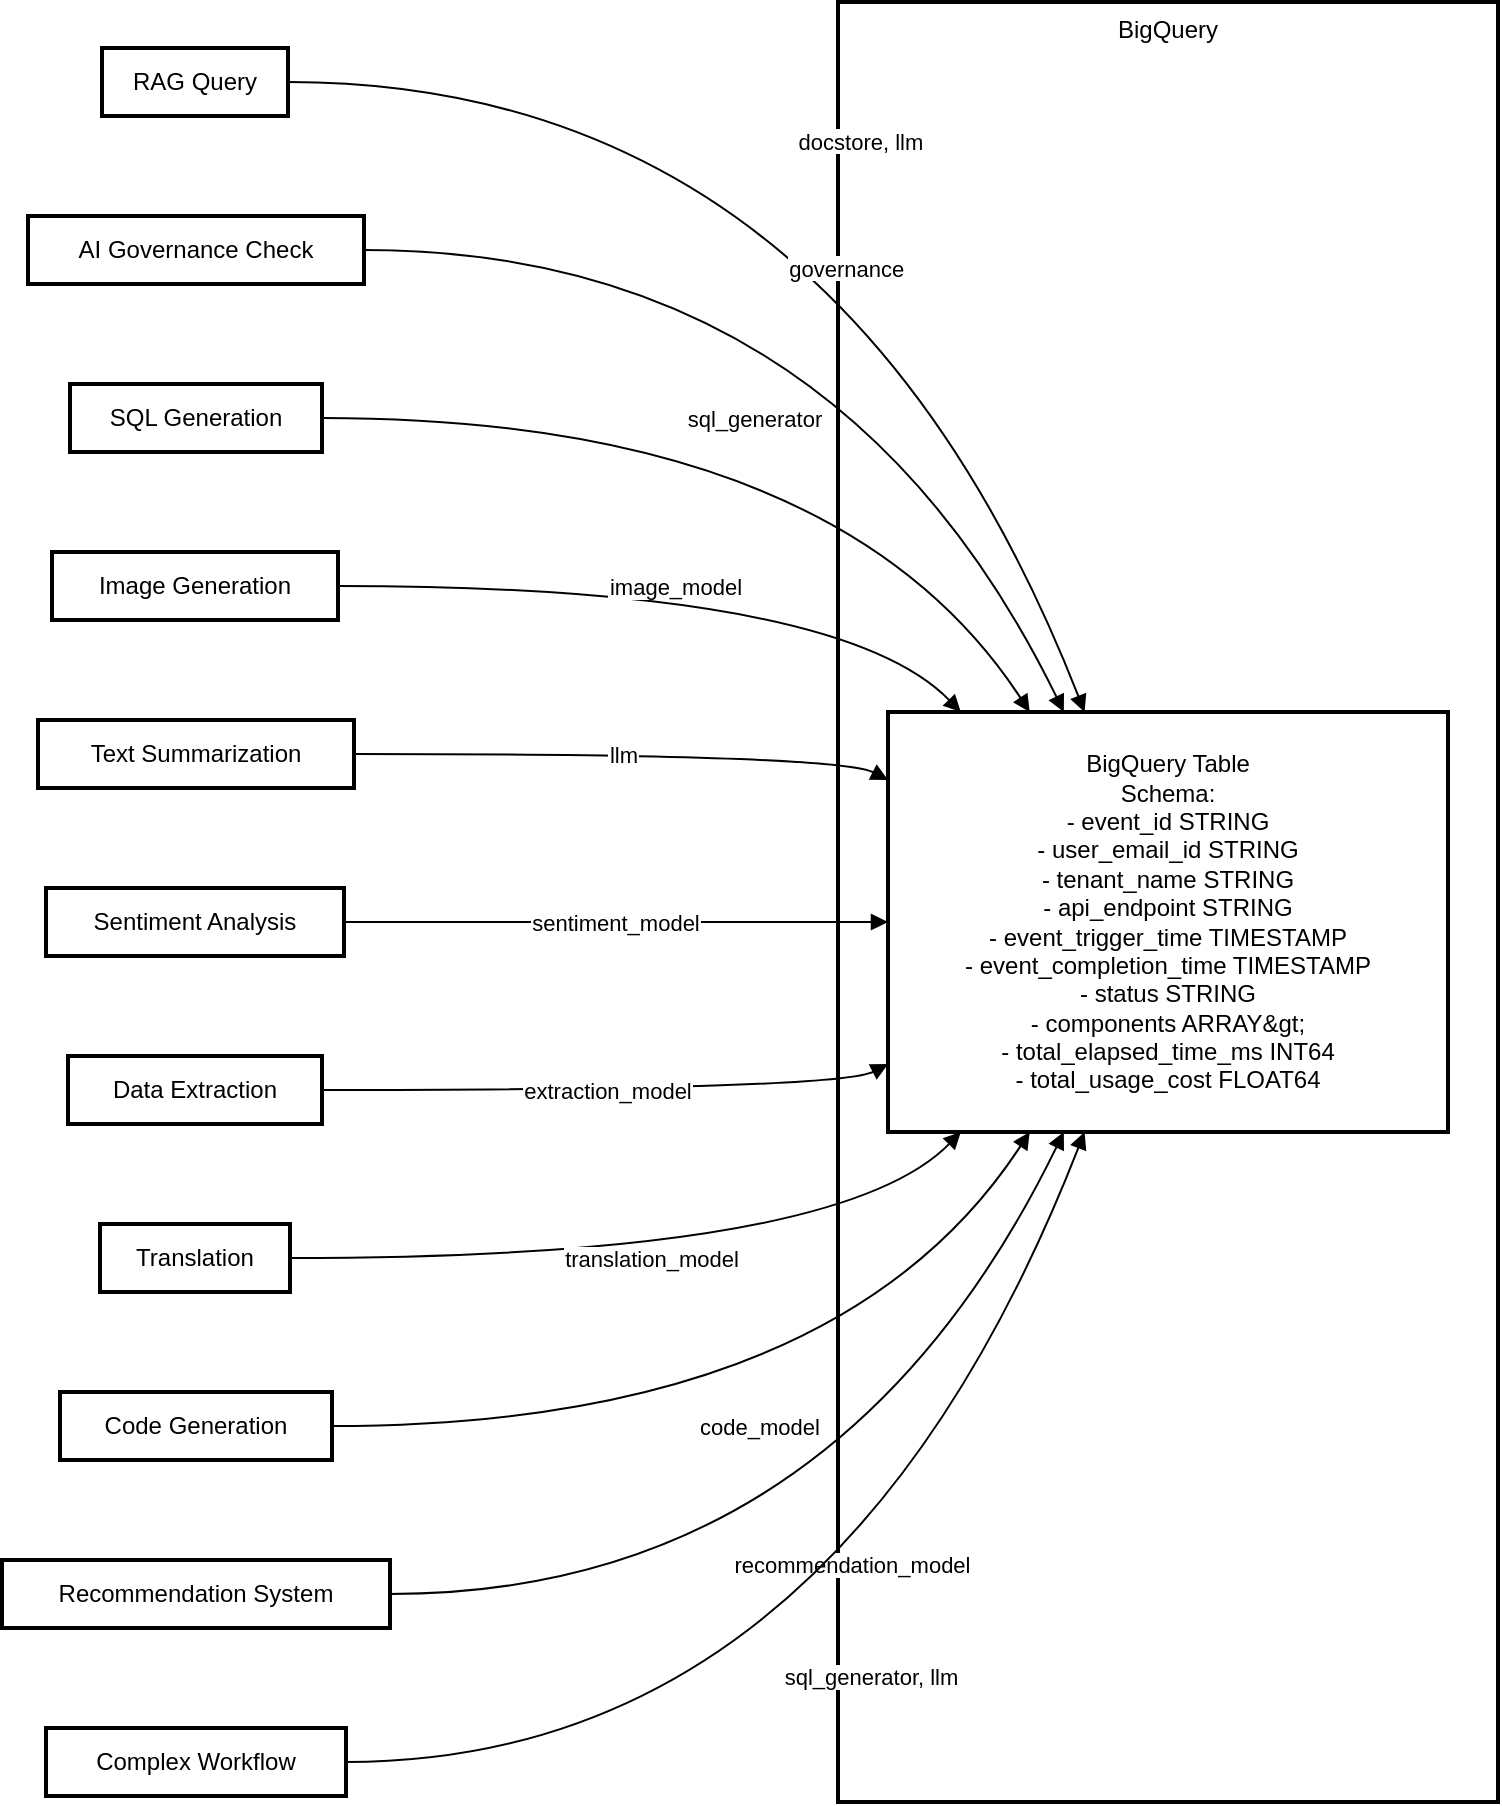 <mxfile version="21.6.8" type="device">
  <diagram name="Page-1" id="slvvdQ4Ly3HQDQxJbnn3">
    <mxGraphModel dx="1018" dy="476" grid="1" gridSize="10" guides="1" tooltips="1" connect="1" arrows="1" fold="1" page="1" pageScale="1" pageWidth="850" pageHeight="1100" math="0" shadow="0">
      <root>
        <mxCell id="0" />
        <mxCell id="1" parent="0" />
        <mxCell id="SLlZjN2KV5Ky-Z54D3Dz-1" value="BigQuery" style="whiteSpace=wrap;strokeWidth=2;verticalAlign=top;" vertex="1" parent="1">
          <mxGeometry x="438" y="20" width="330" height="900" as="geometry" />
        </mxCell>
        <mxCell id="SLlZjN2KV5Ky-Z54D3Dz-2" value="BigQuery Table&#xa;Schema:&#xa;- event_id STRING&#xa;- user_email_id STRING&#xa;- tenant_name STRING&#xa;- api_endpoint STRING&#xa;- event_trigger_time TIMESTAMP&#xa;- event_completion_time TIMESTAMP&#xa;- status STRING&#xa;- components ARRAY&amp;gt;&#xa;- total_elapsed_time_ms INT64&#xa;- total_usage_cost FLOAT64" style="whiteSpace=wrap;strokeWidth=2;" vertex="1" parent="1">
          <mxGeometry x="463" y="375" width="280" height="210" as="geometry" />
        </mxCell>
        <mxCell id="SLlZjN2KV5Ky-Z54D3Dz-3" value="RAG Query" style="whiteSpace=wrap;strokeWidth=2;" vertex="1" parent="1">
          <mxGeometry x="70" y="43" width="93" height="34" as="geometry" />
        </mxCell>
        <mxCell id="SLlZjN2KV5Ky-Z54D3Dz-4" value="AI Governance Check" style="whiteSpace=wrap;strokeWidth=2;" vertex="1" parent="1">
          <mxGeometry x="33" y="127" width="168" height="34" as="geometry" />
        </mxCell>
        <mxCell id="SLlZjN2KV5Ky-Z54D3Dz-5" value="SQL Generation" style="whiteSpace=wrap;strokeWidth=2;" vertex="1" parent="1">
          <mxGeometry x="54" y="211" width="126" height="34" as="geometry" />
        </mxCell>
        <mxCell id="SLlZjN2KV5Ky-Z54D3Dz-6" value="Image Generation" style="whiteSpace=wrap;strokeWidth=2;" vertex="1" parent="1">
          <mxGeometry x="45" y="295" width="143" height="34" as="geometry" />
        </mxCell>
        <mxCell id="SLlZjN2KV5Ky-Z54D3Dz-7" value="Text Summarization" style="whiteSpace=wrap;strokeWidth=2;" vertex="1" parent="1">
          <mxGeometry x="38" y="379" width="158" height="34" as="geometry" />
        </mxCell>
        <mxCell id="SLlZjN2KV5Ky-Z54D3Dz-8" value="Sentiment Analysis" style="whiteSpace=wrap;strokeWidth=2;" vertex="1" parent="1">
          <mxGeometry x="42" y="463" width="149" height="34" as="geometry" />
        </mxCell>
        <mxCell id="SLlZjN2KV5Ky-Z54D3Dz-9" value="Data Extraction" style="whiteSpace=wrap;strokeWidth=2;" vertex="1" parent="1">
          <mxGeometry x="53" y="547" width="127" height="34" as="geometry" />
        </mxCell>
        <mxCell id="SLlZjN2KV5Ky-Z54D3Dz-10" value="Translation" style="whiteSpace=wrap;strokeWidth=2;" vertex="1" parent="1">
          <mxGeometry x="69" y="631" width="95" height="34" as="geometry" />
        </mxCell>
        <mxCell id="SLlZjN2KV5Ky-Z54D3Dz-11" value="Code Generation" style="whiteSpace=wrap;strokeWidth=2;" vertex="1" parent="1">
          <mxGeometry x="49" y="715" width="136" height="34" as="geometry" />
        </mxCell>
        <mxCell id="SLlZjN2KV5Ky-Z54D3Dz-12" value="Recommendation System" style="whiteSpace=wrap;strokeWidth=2;" vertex="1" parent="1">
          <mxGeometry x="20" y="799" width="194" height="34" as="geometry" />
        </mxCell>
        <mxCell id="SLlZjN2KV5Ky-Z54D3Dz-13" value="Complex Workflow" style="whiteSpace=wrap;strokeWidth=2;" vertex="1" parent="1">
          <mxGeometry x="42" y="883" width="150" height="34" as="geometry" />
        </mxCell>
        <mxCell id="SLlZjN2KV5Ky-Z54D3Dz-14" value="docstore, llm" style="curved=1;startArrow=none;endArrow=block;exitX=1.003;exitY=0.5;entryX=0.351;entryY=0;rounded=0;" edge="1" parent="1" source="SLlZjN2KV5Ky-Z54D3Dz-3" target="SLlZjN2KV5Ky-Z54D3Dz-2">
          <mxGeometry relative="1" as="geometry">
            <Array as="points">
              <mxPoint x="438" y="60" />
            </Array>
          </mxGeometry>
        </mxCell>
        <mxCell id="SLlZjN2KV5Ky-Z54D3Dz-15" value="governance" style="curved=1;startArrow=none;endArrow=block;exitX=1.0;exitY=0.5;entryX=0.314;entryY=0;rounded=0;" edge="1" parent="1" source="SLlZjN2KV5Ky-Z54D3Dz-4" target="SLlZjN2KV5Ky-Z54D3Dz-2">
          <mxGeometry relative="1" as="geometry">
            <Array as="points">
              <mxPoint x="438" y="144" />
            </Array>
          </mxGeometry>
        </mxCell>
        <mxCell id="SLlZjN2KV5Ky-Z54D3Dz-16" value="sql_generator" style="curved=1;startArrow=none;endArrow=block;exitX=0.999;exitY=0.5;entryX=0.253;entryY=0;rounded=0;" edge="1" parent="1" source="SLlZjN2KV5Ky-Z54D3Dz-5" target="SLlZjN2KV5Ky-Z54D3Dz-2">
          <mxGeometry relative="1" as="geometry">
            <Array as="points">
              <mxPoint x="438" y="228" />
            </Array>
          </mxGeometry>
        </mxCell>
        <mxCell id="SLlZjN2KV5Ky-Z54D3Dz-17" value="image_model" style="curved=1;startArrow=none;endArrow=block;exitX=1.002;exitY=0.5;entryX=0.13;entryY=0;rounded=0;" edge="1" parent="1" source="SLlZjN2KV5Ky-Z54D3Dz-6" target="SLlZjN2KV5Ky-Z54D3Dz-2">
          <mxGeometry relative="1" as="geometry">
            <Array as="points">
              <mxPoint x="438" y="312" />
            </Array>
          </mxGeometry>
        </mxCell>
        <mxCell id="SLlZjN2KV5Ky-Z54D3Dz-18" value="llm" style="curved=1;startArrow=none;endArrow=block;exitX=0.999;exitY=0.5;entryX=-0.001;entryY=0.161;rounded=0;" edge="1" parent="1" source="SLlZjN2KV5Ky-Z54D3Dz-7" target="SLlZjN2KV5Ky-Z54D3Dz-2">
          <mxGeometry relative="1" as="geometry">
            <Array as="points">
              <mxPoint x="438" y="396" />
            </Array>
          </mxGeometry>
        </mxCell>
        <mxCell id="SLlZjN2KV5Ky-Z54D3Dz-19" value="sentiment_model" style="curved=1;startArrow=none;endArrow=block;exitX=1.004;exitY=0.5;entryX=-0.001;entryY=0.5;rounded=0;" edge="1" parent="1" source="SLlZjN2KV5Ky-Z54D3Dz-8" target="SLlZjN2KV5Ky-Z54D3Dz-2">
          <mxGeometry relative="1" as="geometry">
            <Array as="points" />
          </mxGeometry>
        </mxCell>
        <mxCell id="SLlZjN2KV5Ky-Z54D3Dz-20" value="extraction_model" style="curved=1;startArrow=none;endArrow=block;exitX=1.002;exitY=0.5;entryX=-0.001;entryY=0.839;rounded=0;" edge="1" parent="1" source="SLlZjN2KV5Ky-Z54D3Dz-9" target="SLlZjN2KV5Ky-Z54D3Dz-2">
          <mxGeometry relative="1" as="geometry">
            <Array as="points">
              <mxPoint x="438" y="564" />
            </Array>
          </mxGeometry>
        </mxCell>
        <mxCell id="SLlZjN2KV5Ky-Z54D3Dz-21" value="translation_model" style="curved=1;startArrow=none;endArrow=block;exitX=1.004;exitY=0.5;entryX=0.13;entryY=1;rounded=0;" edge="1" parent="1" source="SLlZjN2KV5Ky-Z54D3Dz-10" target="SLlZjN2KV5Ky-Z54D3Dz-2">
          <mxGeometry relative="1" as="geometry">
            <Array as="points">
              <mxPoint x="438" y="648" />
            </Array>
          </mxGeometry>
        </mxCell>
        <mxCell id="SLlZjN2KV5Ky-Z54D3Dz-22" value="code_model" style="curved=1;startArrow=none;endArrow=block;exitX=0.998;exitY=0.5;entryX=0.253;entryY=1;rounded=0;" edge="1" parent="1" source="SLlZjN2KV5Ky-Z54D3Dz-11" target="SLlZjN2KV5Ky-Z54D3Dz-2">
          <mxGeometry relative="1" as="geometry">
            <Array as="points">
              <mxPoint x="438" y="732" />
            </Array>
          </mxGeometry>
        </mxCell>
        <mxCell id="SLlZjN2KV5Ky-Z54D3Dz-23" value="recommendation_model" style="curved=1;startArrow=none;endArrow=block;exitX=0.999;exitY=0.5;entryX=0.314;entryY=1;rounded=0;" edge="1" parent="1" source="SLlZjN2KV5Ky-Z54D3Dz-12" target="SLlZjN2KV5Ky-Z54D3Dz-2">
          <mxGeometry relative="1" as="geometry">
            <Array as="points">
              <mxPoint x="438" y="816" />
            </Array>
          </mxGeometry>
        </mxCell>
        <mxCell id="SLlZjN2KV5Ky-Z54D3Dz-24" value="sql_generator, llm" style="curved=1;startArrow=none;endArrow=block;exitX=0.998;exitY=0.5;entryX=0.351;entryY=1;rounded=0;" edge="1" parent="1" source="SLlZjN2KV5Ky-Z54D3Dz-13" target="SLlZjN2KV5Ky-Z54D3Dz-2">
          <mxGeometry relative="1" as="geometry">
            <Array as="points">
              <mxPoint x="438" y="900" />
            </Array>
          </mxGeometry>
        </mxCell>
      </root>
    </mxGraphModel>
  </diagram>
</mxfile>
